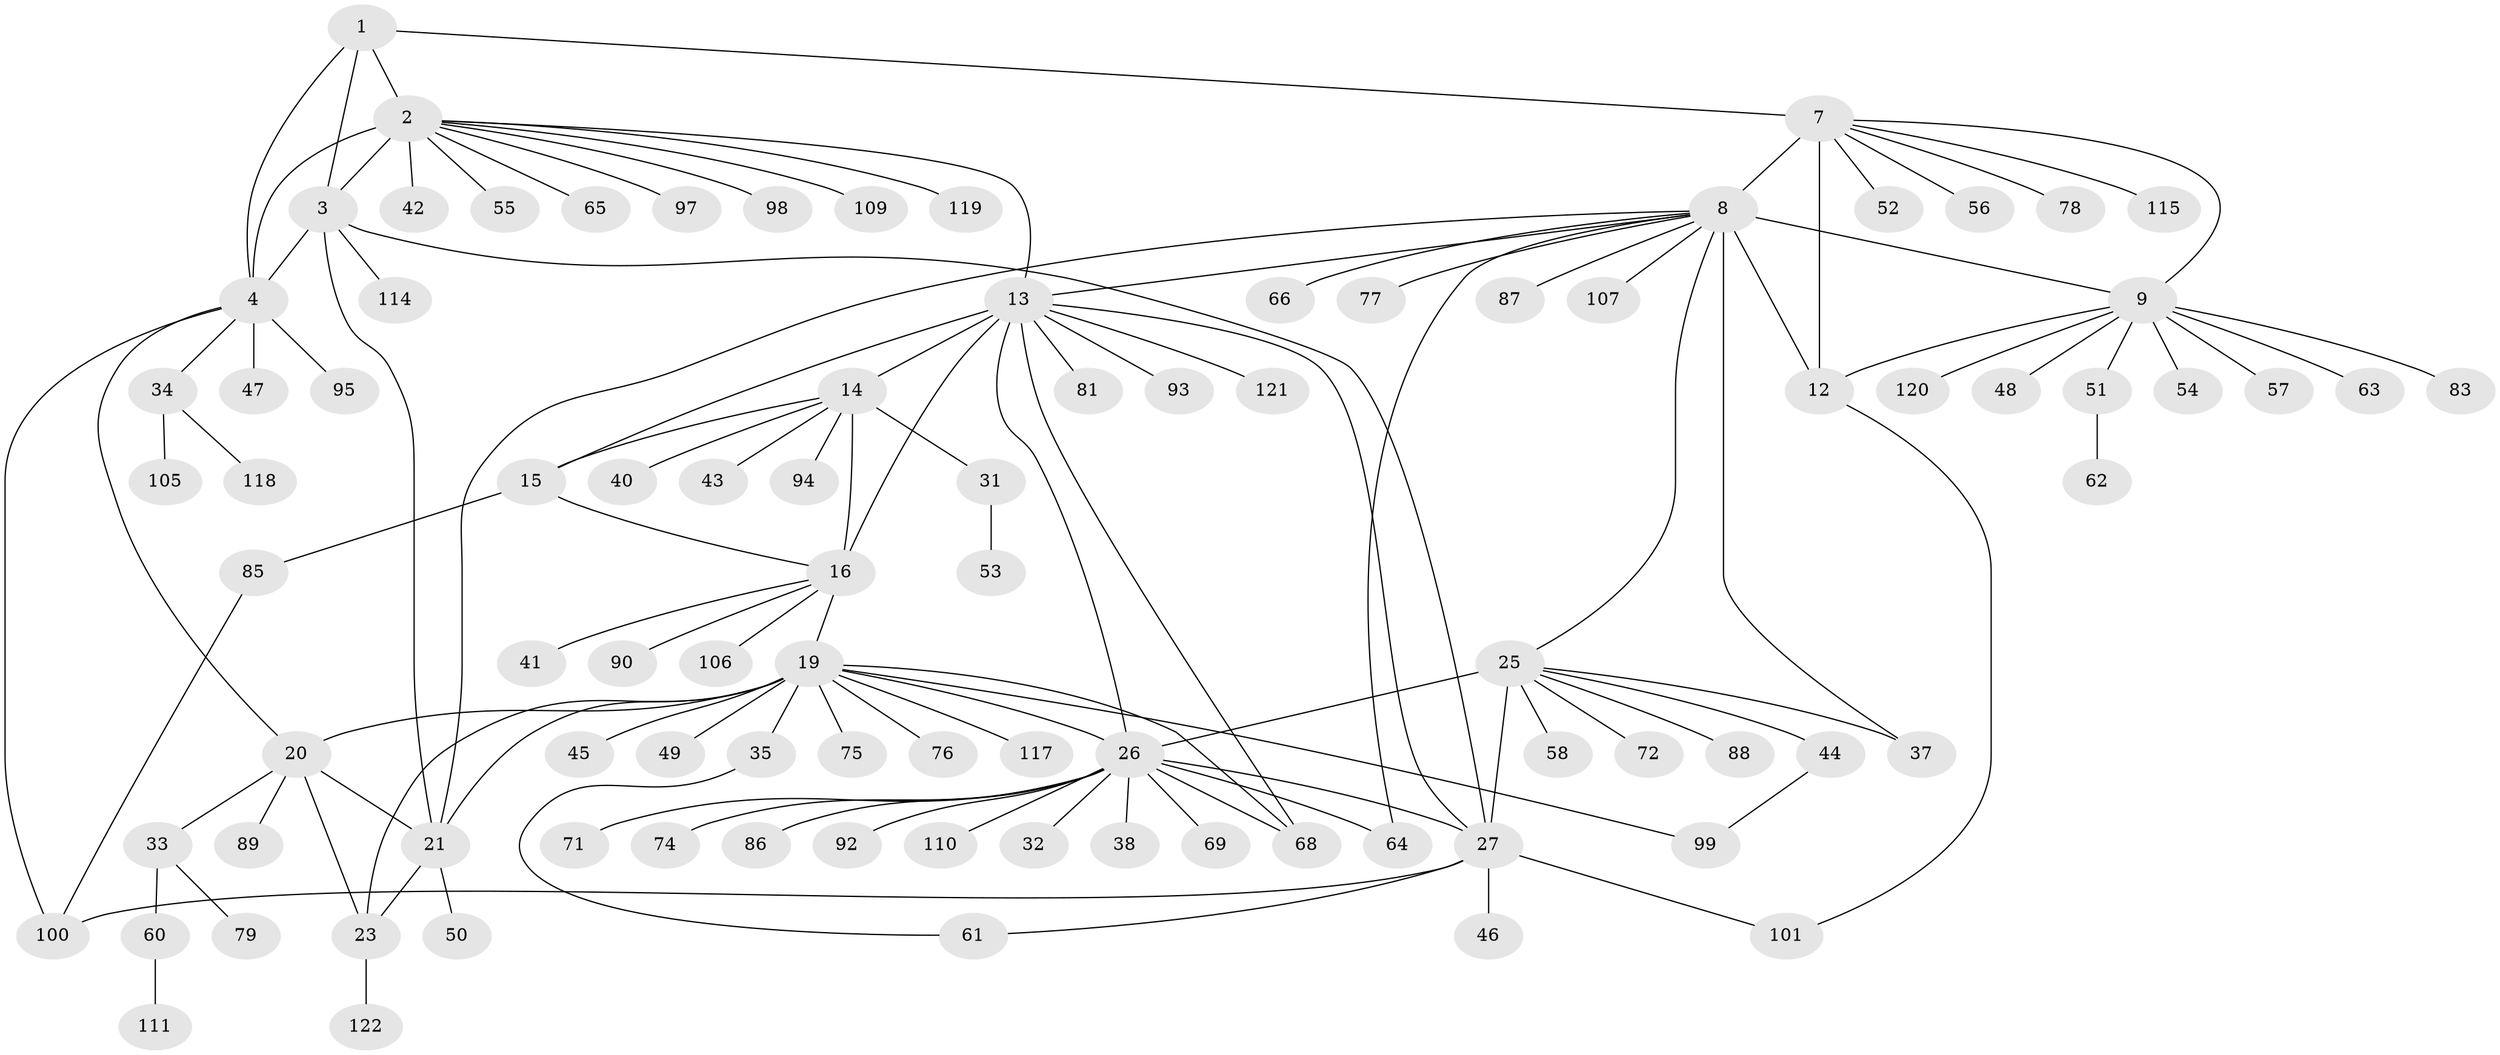 // Generated by graph-tools (version 1.1) at 2025/24/03/03/25 07:24:12]
// undirected, 93 vertices, 122 edges
graph export_dot {
graph [start="1"]
  node [color=gray90,style=filled];
  1;
  2 [super="+6"];
  3 [super="+36"];
  4 [super="+5"];
  7 [super="+11"];
  8 [super="+10"];
  9 [super="+103"];
  12;
  13 [super="+59"];
  14 [super="+17"];
  15 [super="+84"];
  16 [super="+18"];
  19 [super="+22"];
  20 [super="+39"];
  21 [super="+24"];
  23 [super="+82"];
  25 [super="+29"];
  26 [super="+30"];
  27 [super="+28"];
  31;
  32;
  33 [super="+104"];
  34 [super="+67"];
  35 [super="+108"];
  37;
  38;
  40;
  41;
  42;
  43;
  44;
  45 [super="+112"];
  46;
  47;
  48;
  49;
  50;
  51;
  52 [super="+91"];
  53 [super="+73"];
  54;
  55;
  56;
  57;
  58;
  60;
  61 [super="+102"];
  62 [super="+80"];
  63;
  64;
  65;
  66 [super="+96"];
  68 [super="+70"];
  69;
  71;
  72;
  74;
  75;
  76;
  77 [super="+113"];
  78;
  79;
  81;
  83;
  85;
  86;
  87;
  88;
  89;
  90;
  92;
  93;
  94;
  95;
  97;
  98;
  99;
  100 [super="+116"];
  101;
  105;
  106;
  107;
  109;
  110;
  111;
  114;
  115;
  117;
  118;
  119;
  120;
  121;
  122;
  1 -- 2 [weight=2];
  1 -- 3;
  1 -- 4 [weight=2];
  1 -- 7;
  2 -- 3 [weight=2];
  2 -- 4 [weight=4];
  2 -- 13;
  2 -- 42;
  2 -- 98;
  2 -- 109;
  2 -- 65;
  2 -- 97;
  2 -- 55;
  2 -- 119;
  3 -- 4 [weight=2];
  3 -- 27;
  3 -- 114;
  3 -- 21;
  4 -- 20;
  4 -- 47;
  4 -- 95;
  4 -- 100;
  4 -- 34;
  7 -- 8 [weight=4];
  7 -- 9 [weight=2];
  7 -- 12 [weight=2];
  7 -- 52;
  7 -- 78;
  7 -- 115;
  7 -- 56;
  8 -- 9 [weight=2];
  8 -- 12 [weight=2];
  8 -- 13;
  8 -- 21;
  8 -- 25;
  8 -- 37;
  8 -- 64;
  8 -- 66;
  8 -- 77;
  8 -- 107;
  8 -- 87;
  9 -- 12;
  9 -- 48;
  9 -- 51;
  9 -- 54;
  9 -- 57;
  9 -- 63;
  9 -- 83;
  9 -- 120;
  12 -- 101;
  13 -- 14 [weight=2];
  13 -- 15;
  13 -- 16 [weight=2];
  13 -- 68;
  13 -- 81;
  13 -- 93;
  13 -- 121;
  13 -- 27;
  13 -- 26;
  14 -- 15 [weight=2];
  14 -- 16 [weight=4];
  14 -- 94;
  14 -- 40;
  14 -- 43;
  14 -- 31;
  15 -- 16 [weight=2];
  15 -- 85;
  16 -- 19;
  16 -- 106;
  16 -- 41;
  16 -- 90;
  19 -- 20 [weight=2];
  19 -- 21 [weight=4];
  19 -- 23 [weight=2];
  19 -- 49;
  19 -- 76;
  19 -- 99;
  19 -- 35;
  19 -- 75;
  19 -- 45;
  19 -- 117;
  19 -- 26;
  19 -- 68;
  20 -- 21 [weight=2];
  20 -- 23;
  20 -- 33;
  20 -- 89;
  21 -- 23 [weight=2];
  21 -- 50;
  23 -- 122;
  25 -- 26 [weight=4];
  25 -- 27 [weight=4];
  25 -- 37;
  25 -- 44;
  25 -- 58;
  25 -- 72;
  25 -- 88;
  26 -- 27 [weight=4];
  26 -- 32;
  26 -- 38;
  26 -- 64;
  26 -- 69;
  26 -- 71;
  26 -- 74;
  26 -- 86;
  26 -- 110;
  26 -- 68;
  26 -- 92;
  27 -- 100;
  27 -- 101;
  27 -- 46;
  27 -- 61;
  31 -- 53;
  33 -- 60;
  33 -- 79;
  34 -- 105;
  34 -- 118;
  35 -- 61;
  44 -- 99;
  51 -- 62;
  60 -- 111;
  85 -- 100;
}
